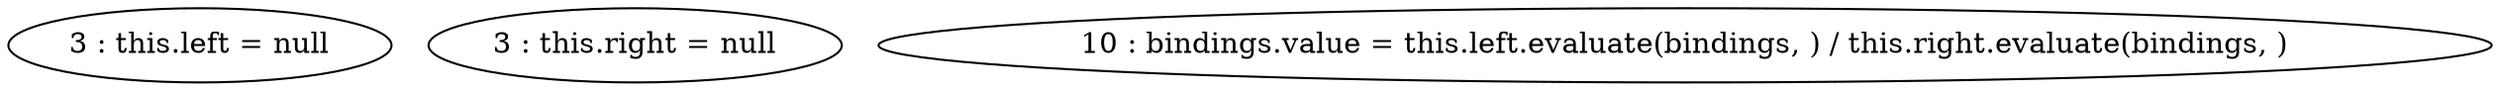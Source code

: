 digraph G {
"3 : this.left = null"
"3 : this.right = null"
"10 : bindings.value = this.left.evaluate(bindings, ) / this.right.evaluate(bindings, )"
}